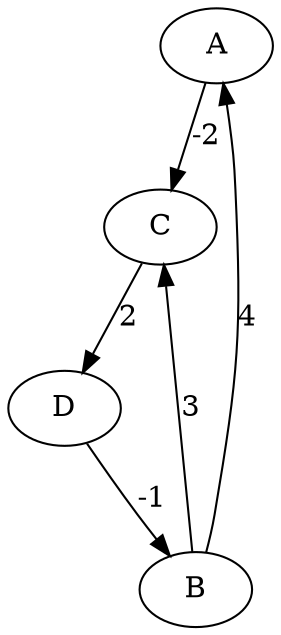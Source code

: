 digraph G {
	A -> C[label="-2"];
	B -> A[label="4"];
	B -> C[label="3"];
	C -> D[label="2"];
	D -> B[label="-1"];
}
